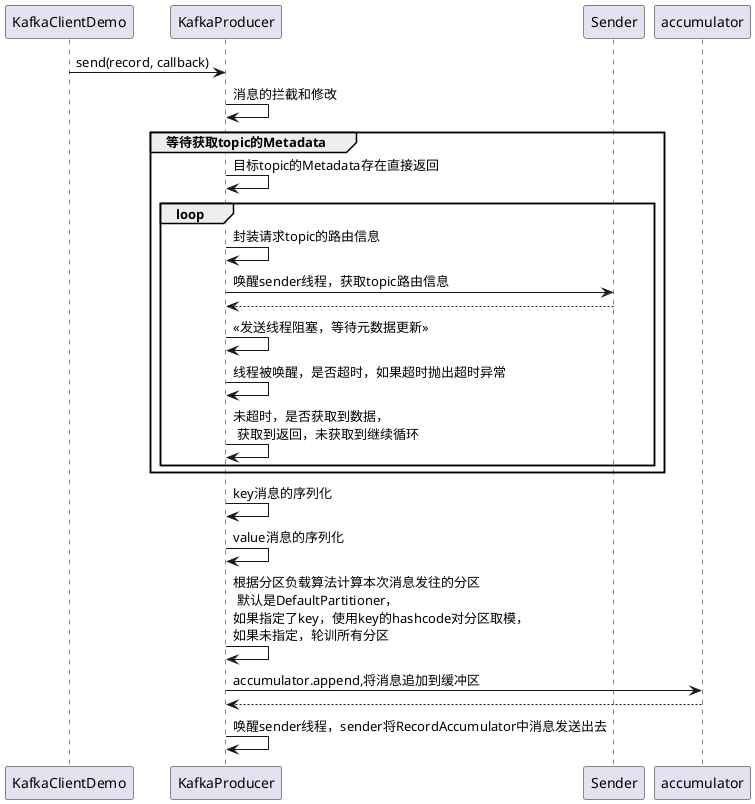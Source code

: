 @startuml
KafkaClientDemo -> KafkaProducer:send(record, callback)
KafkaProducer -> KafkaProducer:消息的拦截和修改
group 等待获取topic的Metadata
KafkaProducer ->KafkaProducer:目标topic的Metadata存在直接返回
loop
KafkaProducer -> KafkaProducer:封装请求topic的路由信息
KafkaProducer -> Sender:唤醒sender线程，获取topic路由信息
Sender --> KafkaProducer
KafkaProducer -> KafkaProducer:<<发送线程阻塞，等待元数据更新>>
KafkaProducer -> KafkaProducer: 线程被唤醒，是否超时，如果超时抛出超时异常
KafkaProducer -> KafkaProducer:未超时，是否获取到数据，\n 获取到返回，未获取到继续循环
end
end
KafkaProducer -> KafkaProducer:key消息的序列化
KafkaProducer -> KafkaProducer:value消息的序列化

KafkaProducer -> KafkaProducer:根据分区负载算法计算本次消息发往的分区\n 默认是DefaultPartitioner，\n如果指定了key，使用key的hashcode对分区取模，\n如果未指定，轮训所有分区

KafkaProducer -> accumulator:accumulator.append,将消息追加到缓冲区
accumulator --> KafkaProducer

KafkaProducer -> KafkaProducer:唤醒sender线程，sender将RecordAccumulator中消息发送出去


@enduml